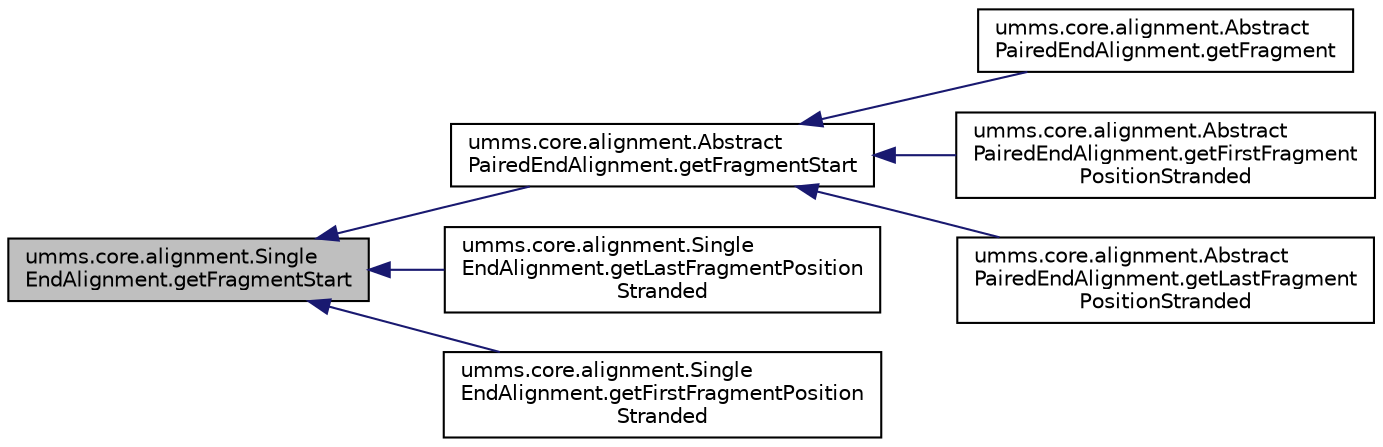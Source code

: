 digraph "umms.core.alignment.SingleEndAlignment.getFragmentStart"
{
  edge [fontname="Helvetica",fontsize="10",labelfontname="Helvetica",labelfontsize="10"];
  node [fontname="Helvetica",fontsize="10",shape=record];
  rankdir="LR";
  Node1 [label="umms.core.alignment.Single\lEndAlignment.getFragmentStart",height=0.2,width=0.4,color="black", fillcolor="grey75", style="filled" fontcolor="black"];
  Node1 -> Node2 [dir="back",color="midnightblue",fontsize="10",style="solid",fontname="Helvetica"];
  Node2 [label="umms.core.alignment.Abstract\lPairedEndAlignment.getFragmentStart",height=0.2,width=0.4,color="black", fillcolor="white", style="filled",URL="$classumms_1_1core_1_1alignment_1_1_abstract_paired_end_alignment.html#a64eda682e150d7be478dadb30ec43c56"];
  Node2 -> Node3 [dir="back",color="midnightblue",fontsize="10",style="solid",fontname="Helvetica"];
  Node3 [label="umms.core.alignment.Abstract\lPairedEndAlignment.getFragment",height=0.2,width=0.4,color="black", fillcolor="white", style="filled",URL="$classumms_1_1core_1_1alignment_1_1_abstract_paired_end_alignment.html#a210850190a8e4e98c2ce56c842f0b80e"];
  Node2 -> Node4 [dir="back",color="midnightblue",fontsize="10",style="solid",fontname="Helvetica"];
  Node4 [label="umms.core.alignment.Abstract\lPairedEndAlignment.getFirstFragment\lPositionStranded",height=0.2,width=0.4,color="black", fillcolor="white", style="filled",URL="$classumms_1_1core_1_1alignment_1_1_abstract_paired_end_alignment.html#a6a0100ecd7ccbbfa99b2fdbce249264b"];
  Node2 -> Node5 [dir="back",color="midnightblue",fontsize="10",style="solid",fontname="Helvetica"];
  Node5 [label="umms.core.alignment.Abstract\lPairedEndAlignment.getLastFragment\lPositionStranded",height=0.2,width=0.4,color="black", fillcolor="white", style="filled",URL="$classumms_1_1core_1_1alignment_1_1_abstract_paired_end_alignment.html#a74011edfb3ccb6915bea34da9d73e3c7"];
  Node1 -> Node6 [dir="back",color="midnightblue",fontsize="10",style="solid",fontname="Helvetica"];
  Node6 [label="umms.core.alignment.Single\lEndAlignment.getLastFragmentPosition\lStranded",height=0.2,width=0.4,color="black", fillcolor="white", style="filled",URL="$classumms_1_1core_1_1alignment_1_1_single_end_alignment.html#a7ab034b249df1e27ea154af3993e55e7"];
  Node1 -> Node7 [dir="back",color="midnightblue",fontsize="10",style="solid",fontname="Helvetica"];
  Node7 [label="umms.core.alignment.Single\lEndAlignment.getFirstFragmentPosition\lStranded",height=0.2,width=0.4,color="black", fillcolor="white", style="filled",URL="$classumms_1_1core_1_1alignment_1_1_single_end_alignment.html#ac9e20c5185b1732fc1fbcd66c670cff0"];
}
